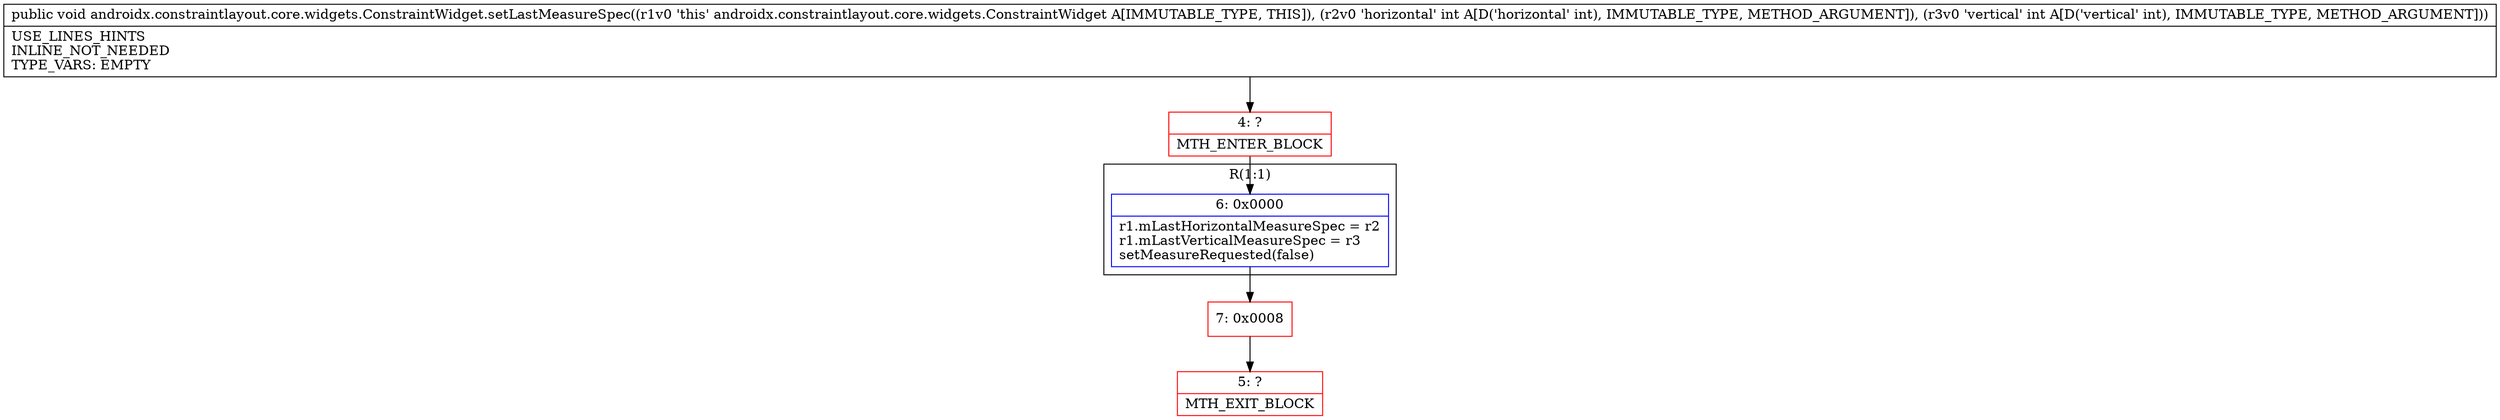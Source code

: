 digraph "CFG forandroidx.constraintlayout.core.widgets.ConstraintWidget.setLastMeasureSpec(II)V" {
subgraph cluster_Region_1854804095 {
label = "R(1:1)";
node [shape=record,color=blue];
Node_6 [shape=record,label="{6\:\ 0x0000|r1.mLastHorizontalMeasureSpec = r2\lr1.mLastVerticalMeasureSpec = r3\lsetMeasureRequested(false)\l}"];
}
Node_4 [shape=record,color=red,label="{4\:\ ?|MTH_ENTER_BLOCK\l}"];
Node_7 [shape=record,color=red,label="{7\:\ 0x0008}"];
Node_5 [shape=record,color=red,label="{5\:\ ?|MTH_EXIT_BLOCK\l}"];
MethodNode[shape=record,label="{public void androidx.constraintlayout.core.widgets.ConstraintWidget.setLastMeasureSpec((r1v0 'this' androidx.constraintlayout.core.widgets.ConstraintWidget A[IMMUTABLE_TYPE, THIS]), (r2v0 'horizontal' int A[D('horizontal' int), IMMUTABLE_TYPE, METHOD_ARGUMENT]), (r3v0 'vertical' int A[D('vertical' int), IMMUTABLE_TYPE, METHOD_ARGUMENT]))  | USE_LINES_HINTS\lINLINE_NOT_NEEDED\lTYPE_VARS: EMPTY\l}"];
MethodNode -> Node_4;Node_6 -> Node_7;
Node_4 -> Node_6;
Node_7 -> Node_5;
}

